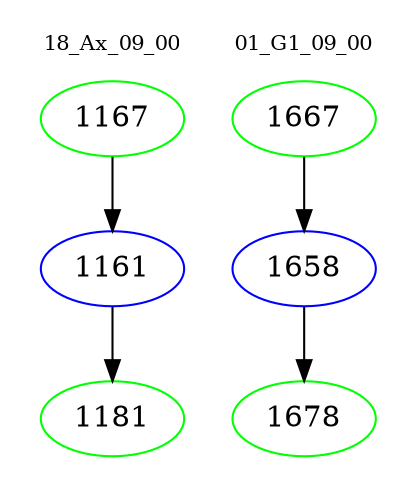 digraph{
subgraph cluster_0 {
color = white
label = "18_Ax_09_00";
fontsize=10;
T0_1167 [label="1167", color="green"]
T0_1167 -> T0_1161 [color="black"]
T0_1161 [label="1161", color="blue"]
T0_1161 -> T0_1181 [color="black"]
T0_1181 [label="1181", color="green"]
}
subgraph cluster_1 {
color = white
label = "01_G1_09_00";
fontsize=10;
T1_1667 [label="1667", color="green"]
T1_1667 -> T1_1658 [color="black"]
T1_1658 [label="1658", color="blue"]
T1_1658 -> T1_1678 [color="black"]
T1_1678 [label="1678", color="green"]
}
}
